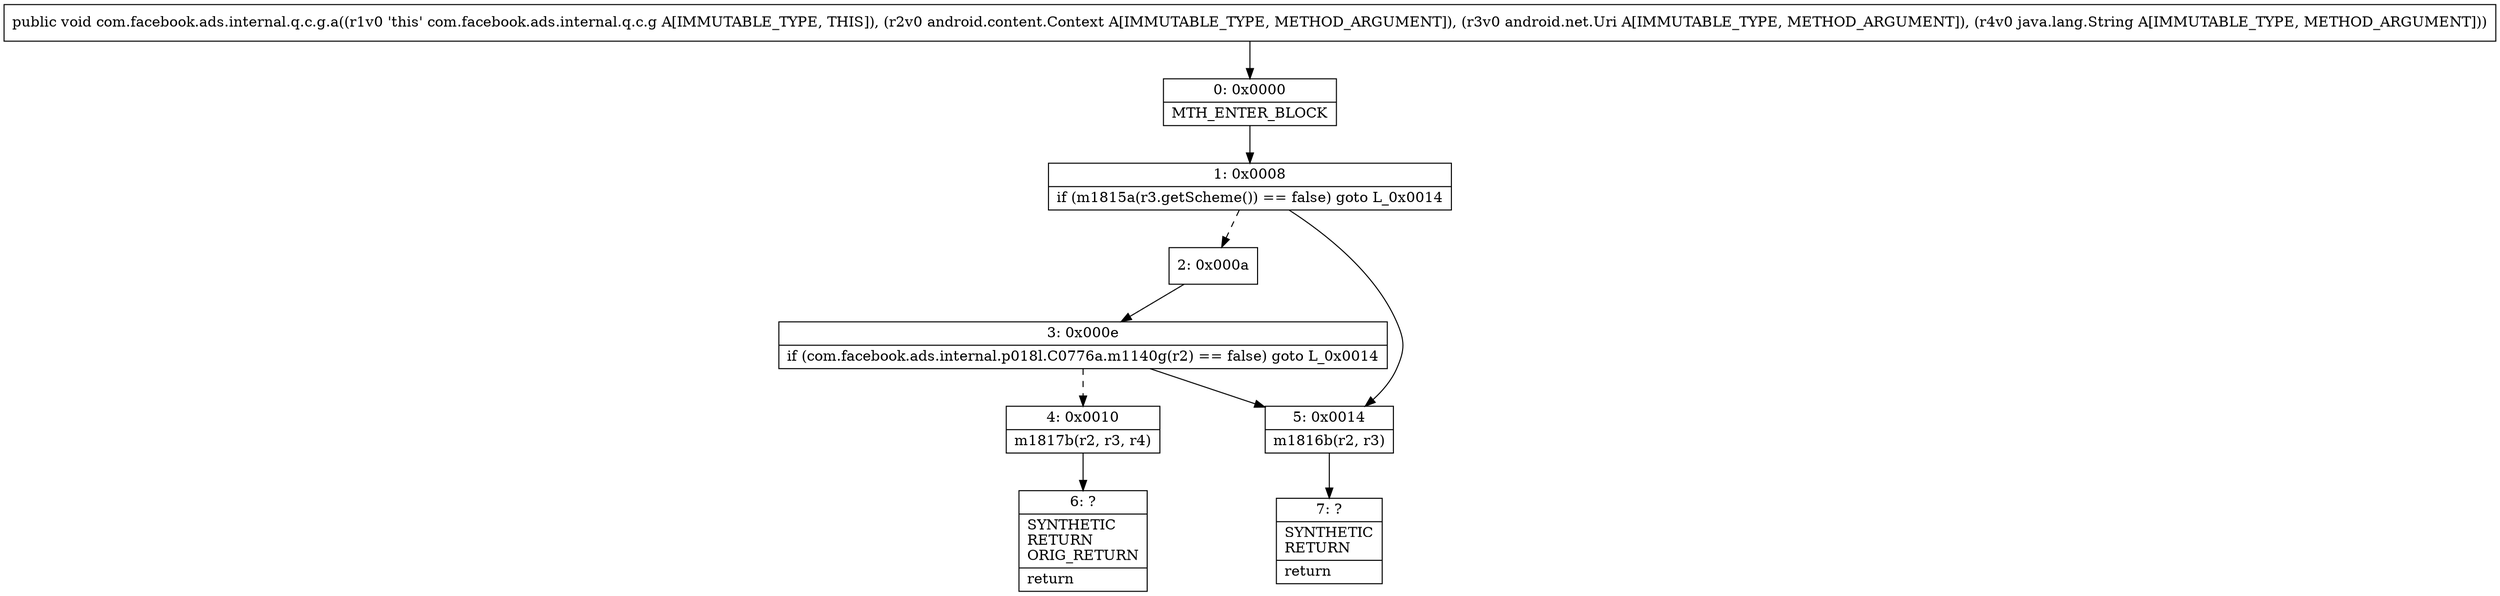 digraph "CFG forcom.facebook.ads.internal.q.c.g.a(Landroid\/content\/Context;Landroid\/net\/Uri;Ljava\/lang\/String;)V" {
Node_0 [shape=record,label="{0\:\ 0x0000|MTH_ENTER_BLOCK\l}"];
Node_1 [shape=record,label="{1\:\ 0x0008|if (m1815a(r3.getScheme()) == false) goto L_0x0014\l}"];
Node_2 [shape=record,label="{2\:\ 0x000a}"];
Node_3 [shape=record,label="{3\:\ 0x000e|if (com.facebook.ads.internal.p018l.C0776a.m1140g(r2) == false) goto L_0x0014\l}"];
Node_4 [shape=record,label="{4\:\ 0x0010|m1817b(r2, r3, r4)\l}"];
Node_5 [shape=record,label="{5\:\ 0x0014|m1816b(r2, r3)\l}"];
Node_6 [shape=record,label="{6\:\ ?|SYNTHETIC\lRETURN\lORIG_RETURN\l|return\l}"];
Node_7 [shape=record,label="{7\:\ ?|SYNTHETIC\lRETURN\l|return\l}"];
MethodNode[shape=record,label="{public void com.facebook.ads.internal.q.c.g.a((r1v0 'this' com.facebook.ads.internal.q.c.g A[IMMUTABLE_TYPE, THIS]), (r2v0 android.content.Context A[IMMUTABLE_TYPE, METHOD_ARGUMENT]), (r3v0 android.net.Uri A[IMMUTABLE_TYPE, METHOD_ARGUMENT]), (r4v0 java.lang.String A[IMMUTABLE_TYPE, METHOD_ARGUMENT])) }"];
MethodNode -> Node_0;
Node_0 -> Node_1;
Node_1 -> Node_2[style=dashed];
Node_1 -> Node_5;
Node_2 -> Node_3;
Node_3 -> Node_4[style=dashed];
Node_3 -> Node_5;
Node_4 -> Node_6;
Node_5 -> Node_7;
}

